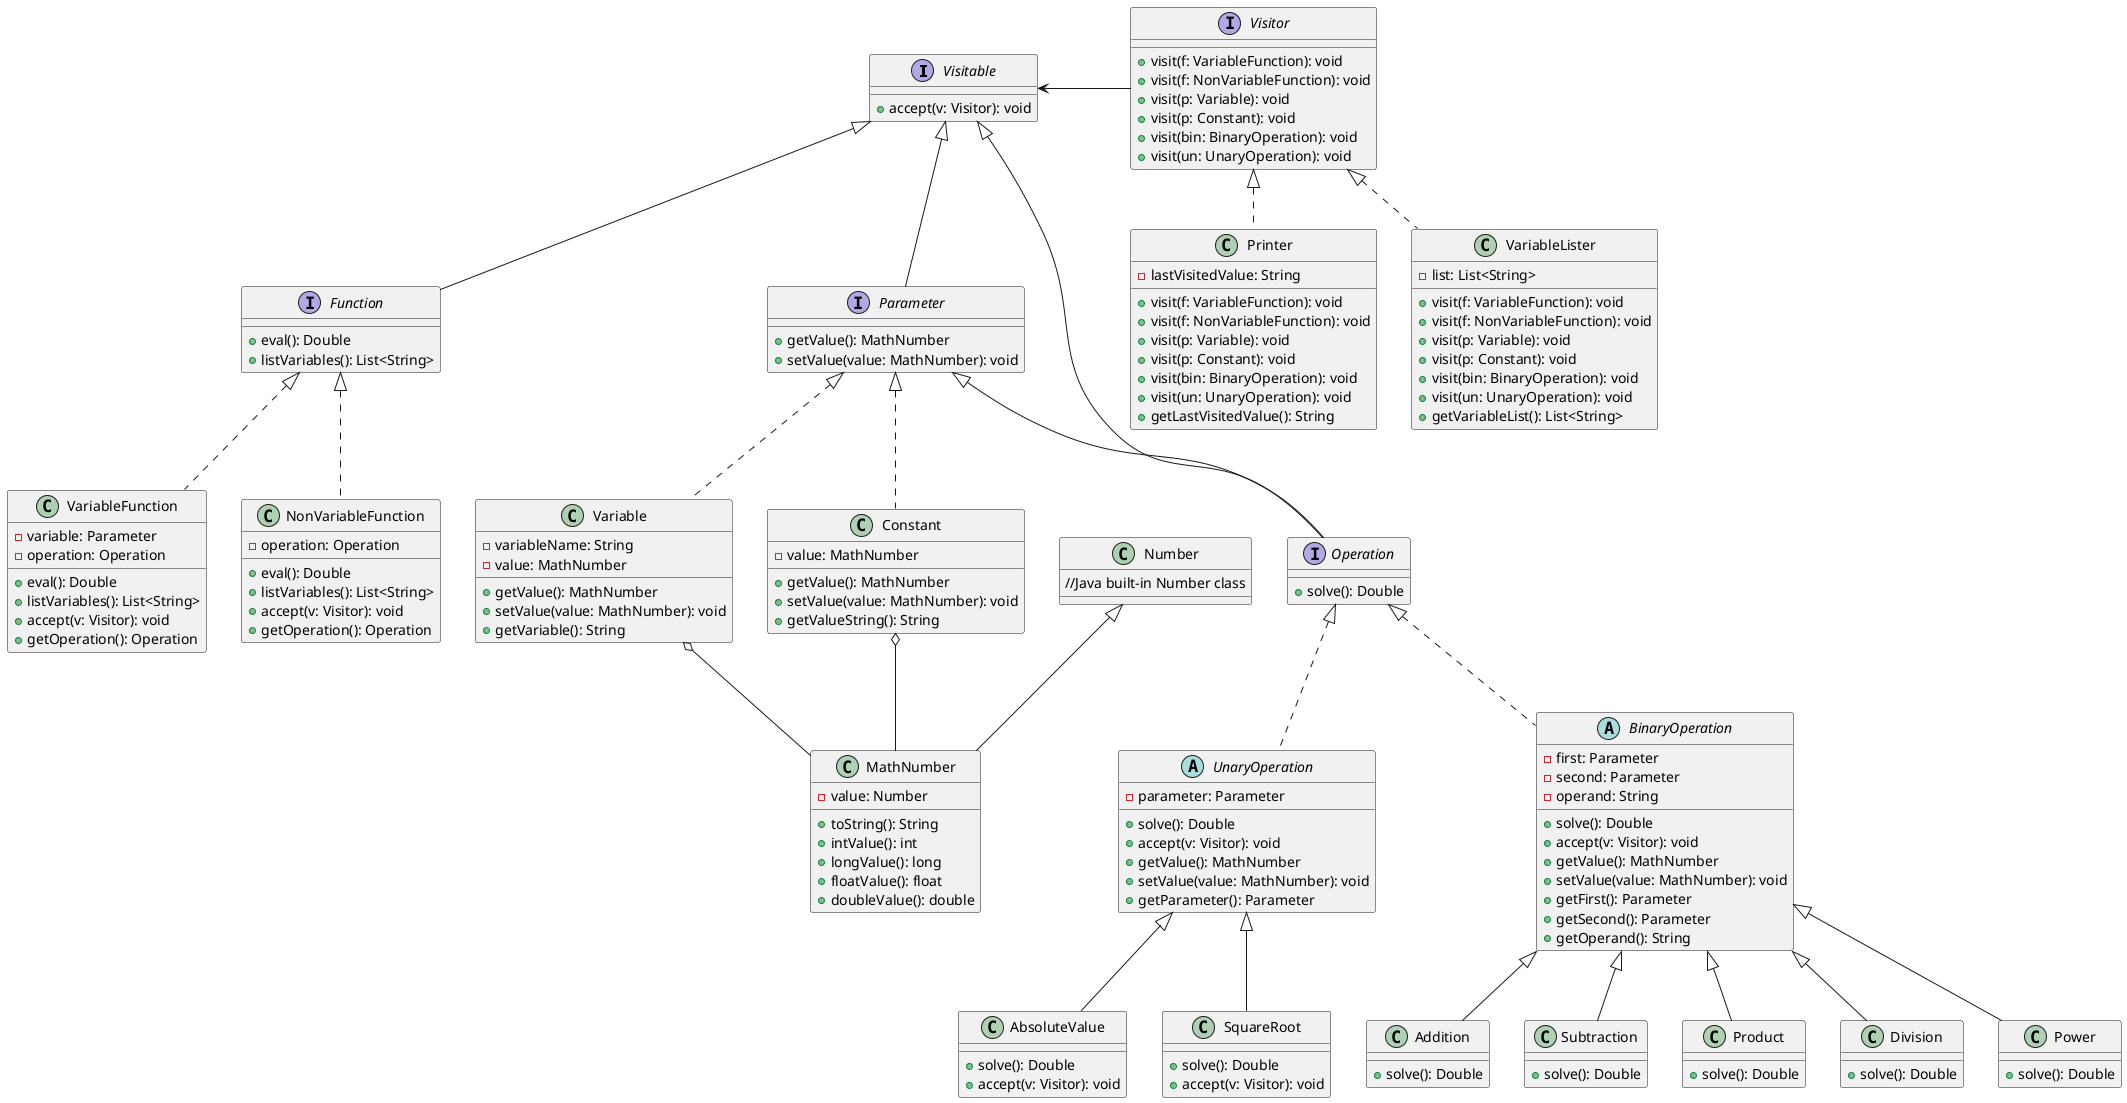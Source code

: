 @startuml
interface Visitable{
+accept(v: Visitor): void
}
interface Visitor{
+visit(f: VariableFunction): void
+visit(f: NonVariableFunction): void
+visit(p: Variable): void
+visit(p: Constant): void
+visit(bin: BinaryOperation): void
+visit(un: UnaryOperation): void
}

class Printer implements Visitor{
-lastVisitedValue: String
+visit(f: VariableFunction): void
+visit(f: NonVariableFunction): void
+visit(p: Variable): void
+visit(p: Constant): void
+visit(bin: BinaryOperation): void
+visit(un: UnaryOperation): void
+getLastVisitedValue(): String
}

class VariableLister implements Visitor{
-list: List<String>
+visit(f: VariableFunction): void
+visit(f: NonVariableFunction): void
+visit(p: Variable): void
+visit(p: Constant): void
+visit(bin: BinaryOperation): void
+visit(un: UnaryOperation): void
+getVariableList(): List<String>
}


interface Function extends Visitable{
+eval(): Double
+listVariables(): List<String>
}
class VariableFunction implements Function{
-variable: Parameter
-operation: Operation
+eval(): Double
+listVariables(): List<String>
+accept(v: Visitor): void
+getOperation(): Operation
}
class NonVariableFunction implements Function{
-operation: Operation
+eval(): Double
+listVariables(): List<String>
+accept(v: Visitor): void
+getOperation(): Operation
}

interface Parameter extends Visitable{
+getValue(): MathNumber
+setValue(value: MathNumber): void
}

class Variable implements Parameter{
-variableName: String
-value: MathNumber
+getValue(): MathNumber
+setValue(value: MathNumber): void
+getVariable(): String
}

class Constant implements Parameter{
-value: MathNumber
+getValue(): MathNumber
+setValue(value: MathNumber): void
+getValueString(): String
}

interface Operation extends Visitable, Parameter{
+solve(): Double
}

abstract class UnaryOperation implements Operation{
-parameter: Parameter
+solve(): Double
+accept(v: Visitor): void
+getValue(): MathNumber
+setValue(value: MathNumber): void
+getParameter(): Parameter
}

abstract class BinaryOperation implements Operation{
-first: Parameter
-second: Parameter
-operand: String
+solve(): Double
+accept(v: Visitor): void
+getValue(): MathNumber
+setValue(value: MathNumber): void
+getFirst(): Parameter
+getSecond(): Parameter
+getOperand(): String
}

class Addition extends BinaryOperation{
+solve(): Double
}
class Subtraction extends BinaryOperation{
+solve(): Double
}
class Product extends BinaryOperation{
+solve(): Double
}
class Division extends BinaryOperation{
+solve(): Double
}
class Power extends BinaryOperation{
+solve(): Double
}

class AbsoluteValue extends UnaryOperation{
+solve(): Double
+accept(v: Visitor): void
}
class SquareRoot extends UnaryOperation{
+solve(): Double
+accept(v: Visitor): void
}

class Number {
//Java built-in Number class
}

class MathNumber extends Number{
-value: Number
+toString(): String
+intValue(): int
+longValue(): long
+floatValue(): float
+doubleValue(): double
}



' Functions receive ONE WORD OR LETTER,
' then they are single-variable

' Extras
Visitable <-Visitor
Variable o-- MathNumber
Constant o-- MathNumber


@enduml